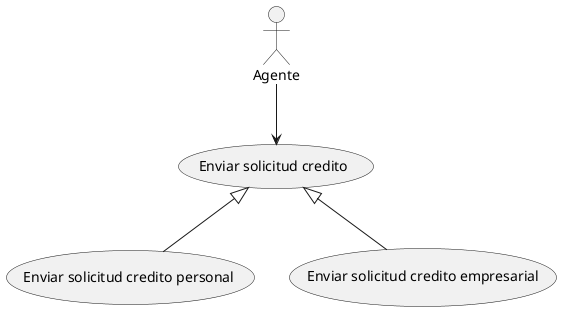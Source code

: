 @startuml

:Agente: --> (Enviar solicitud credito)
(Enviar solicitud credito) <|-- (Enviar solicitud credito personal)
(Enviar solicitud credito) <|-- (Enviar solicitud credito empresarial)

@enduml